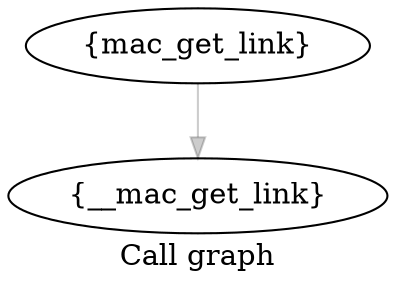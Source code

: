 digraph "Call graph" {
	label="Call graph";
	"Node0x80564a160" [label="{mac_get_link}"];
	"Node0x80564a160" -> "Node0x80564a1c0" [color="#00000033"];

	"Node0x80564a1c0" [label="{__mac_get_link}"];

}
